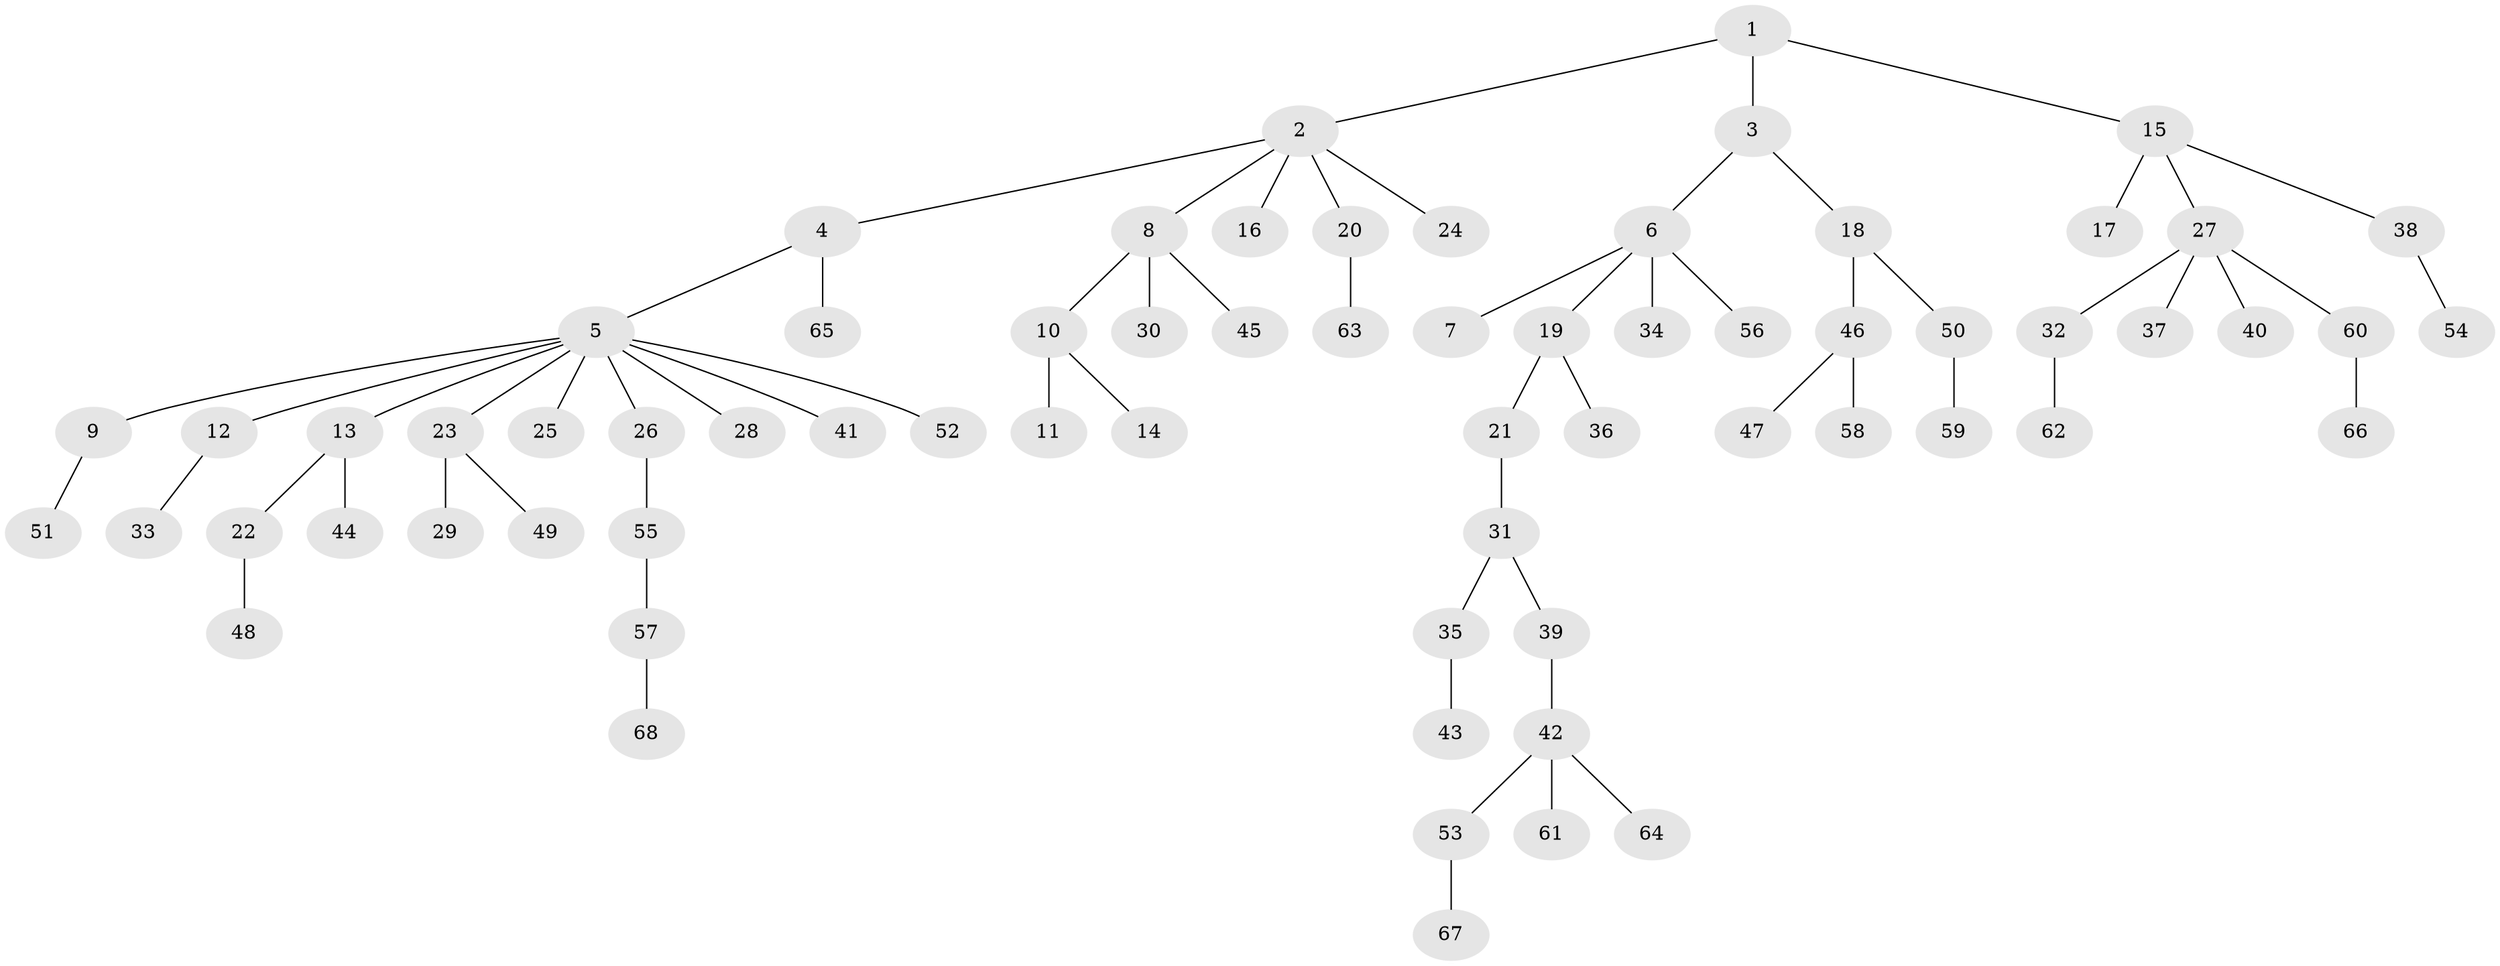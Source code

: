 // Generated by graph-tools (version 1.1) at 2025/15/03/09/25 04:15:32]
// undirected, 68 vertices, 67 edges
graph export_dot {
graph [start="1"]
  node [color=gray90,style=filled];
  1;
  2;
  3;
  4;
  5;
  6;
  7;
  8;
  9;
  10;
  11;
  12;
  13;
  14;
  15;
  16;
  17;
  18;
  19;
  20;
  21;
  22;
  23;
  24;
  25;
  26;
  27;
  28;
  29;
  30;
  31;
  32;
  33;
  34;
  35;
  36;
  37;
  38;
  39;
  40;
  41;
  42;
  43;
  44;
  45;
  46;
  47;
  48;
  49;
  50;
  51;
  52;
  53;
  54;
  55;
  56;
  57;
  58;
  59;
  60;
  61;
  62;
  63;
  64;
  65;
  66;
  67;
  68;
  1 -- 2;
  1 -- 3;
  1 -- 15;
  2 -- 4;
  2 -- 8;
  2 -- 16;
  2 -- 20;
  2 -- 24;
  3 -- 6;
  3 -- 18;
  4 -- 5;
  4 -- 65;
  5 -- 9;
  5 -- 12;
  5 -- 13;
  5 -- 23;
  5 -- 25;
  5 -- 26;
  5 -- 28;
  5 -- 41;
  5 -- 52;
  6 -- 7;
  6 -- 19;
  6 -- 34;
  6 -- 56;
  8 -- 10;
  8 -- 30;
  8 -- 45;
  9 -- 51;
  10 -- 11;
  10 -- 14;
  12 -- 33;
  13 -- 22;
  13 -- 44;
  15 -- 17;
  15 -- 27;
  15 -- 38;
  18 -- 46;
  18 -- 50;
  19 -- 21;
  19 -- 36;
  20 -- 63;
  21 -- 31;
  22 -- 48;
  23 -- 29;
  23 -- 49;
  26 -- 55;
  27 -- 32;
  27 -- 37;
  27 -- 40;
  27 -- 60;
  31 -- 35;
  31 -- 39;
  32 -- 62;
  35 -- 43;
  38 -- 54;
  39 -- 42;
  42 -- 53;
  42 -- 61;
  42 -- 64;
  46 -- 47;
  46 -- 58;
  50 -- 59;
  53 -- 67;
  55 -- 57;
  57 -- 68;
  60 -- 66;
}
